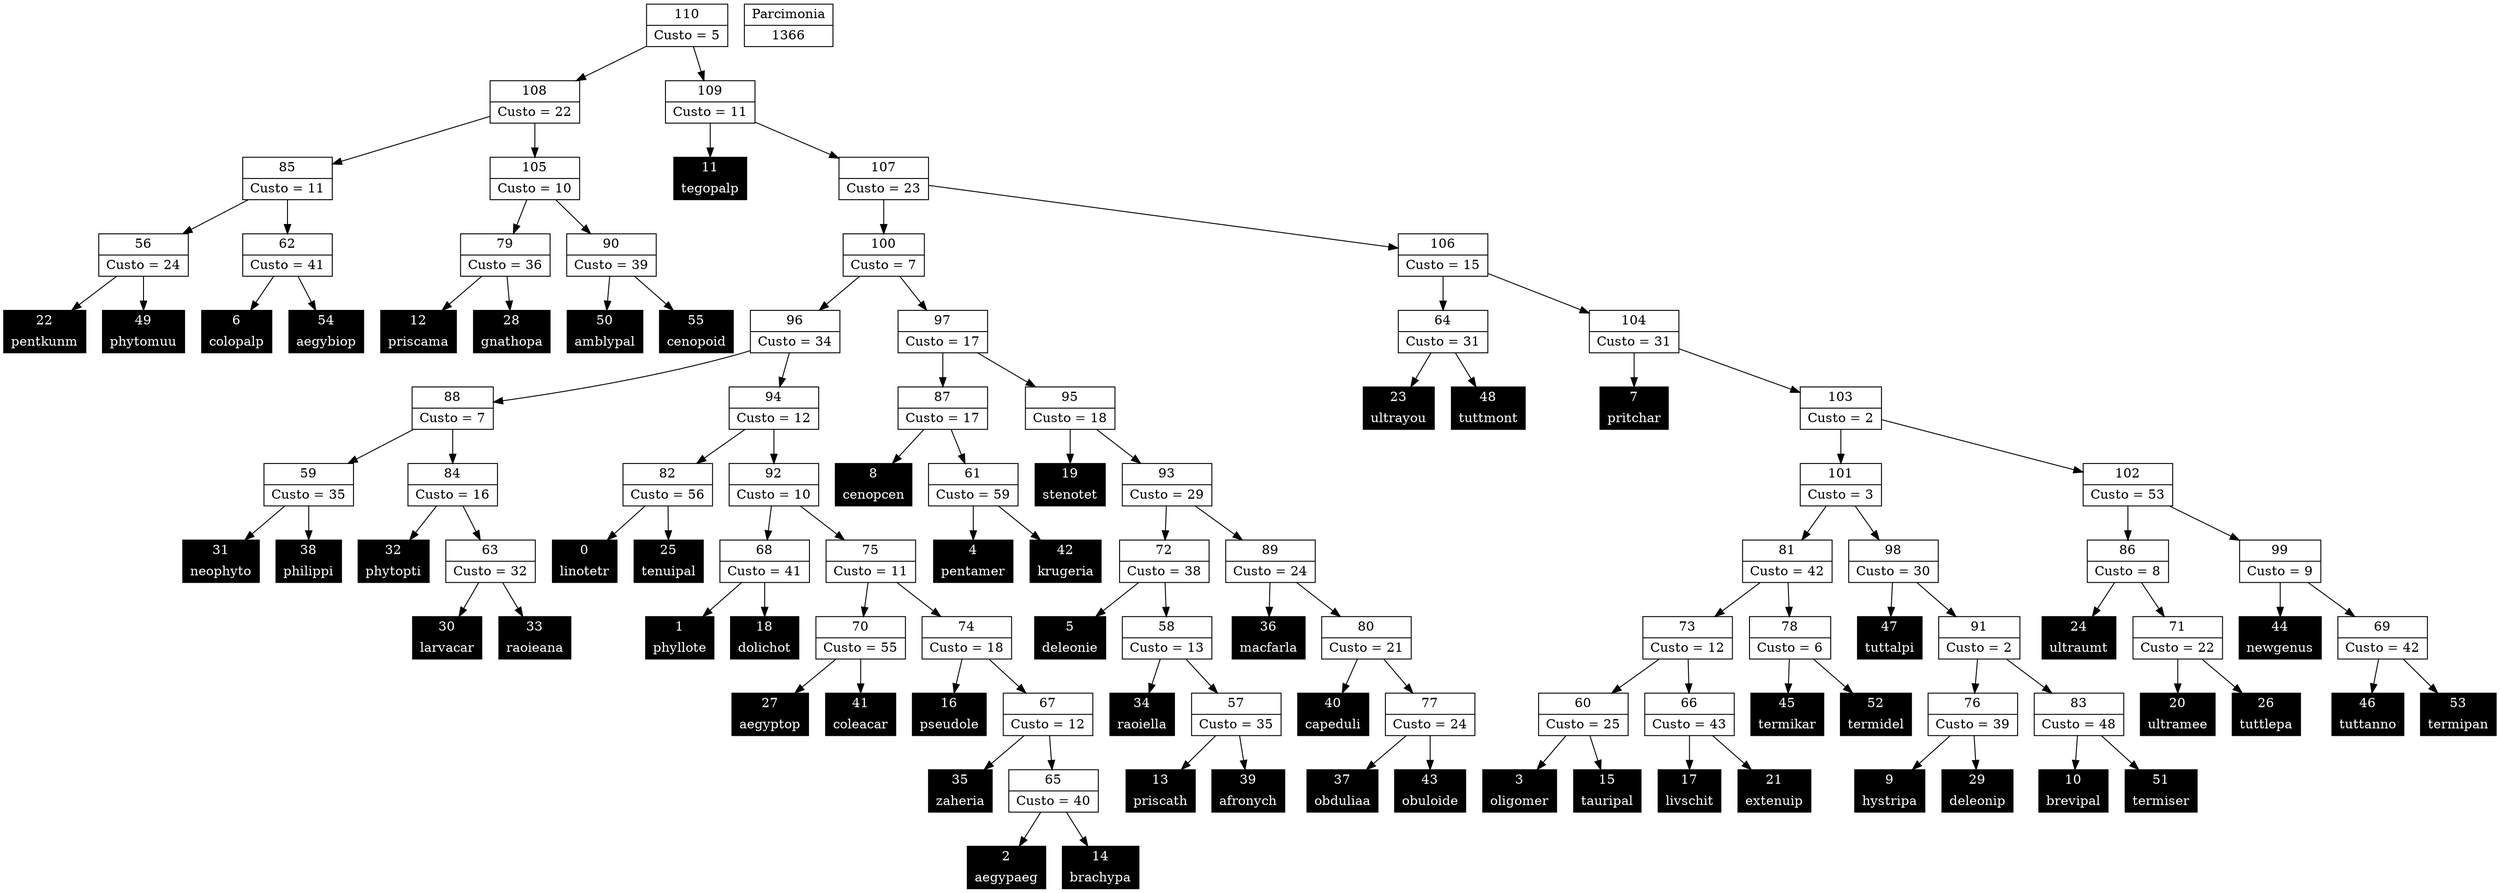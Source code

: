 Digraph G {
0 [shape="record", label="{0 | linotetr}",style=filled, color=black, fontcolor=white,fontsize=14, height=0.5]
1 [shape="record", label="{1 | phyllote}",style=filled, color=black, fontcolor=white,fontsize=14, height=0.5]
2 [shape="record", label="{2 | aegypaeg}",style=filled, color=black, fontcolor=white,fontsize=14, height=0.5]
3 [shape="record", label="{3 | oligomer}",style=filled, color=black, fontcolor=white,fontsize=14, height=0.5]
4 [shape="record", label="{4 | pentamer}",style=filled, color=black, fontcolor=white,fontsize=14, height=0.5]
5 [shape="record", label="{5 | deleonie}",style=filled, color=black, fontcolor=white,fontsize=14, height=0.5]
6 [shape="record", label="{6 | colopalp}",style=filled, color=black, fontcolor=white,fontsize=14, height=0.5]
7 [shape="record", label="{7 | pritchar}",style=filled, color=black, fontcolor=white,fontsize=14, height=0.5]
8 [shape="record", label="{8 | cenopcen}",style=filled, color=black, fontcolor=white,fontsize=14, height=0.5]
9 [shape="record", label="{9 | hystripa}",style=filled, color=black, fontcolor=white,fontsize=14, height=0.5]
10 [shape="record", label="{10 | brevipal}",style=filled, color=black, fontcolor=white,fontsize=14, height=0.5]
11 [shape="record", label="{11 | tegopalp}",style=filled, color=black, fontcolor=white,fontsize=14, height=0.5]
12 [shape="record", label="{12 | priscama}",style=filled, color=black, fontcolor=white,fontsize=14, height=0.5]
13 [shape="record", label="{13 | priscath}",style=filled, color=black, fontcolor=white,fontsize=14, height=0.5]
14 [shape="record", label="{14 | brachypa}",style=filled, color=black, fontcolor=white,fontsize=14, height=0.5]
15 [shape="record", label="{15 | tauripal}",style=filled, color=black, fontcolor=white,fontsize=14, height=0.5]
16 [shape="record", label="{16 | pseudole}",style=filled, color=black, fontcolor=white,fontsize=14, height=0.5]
17 [shape="record", label="{17 | livschit}",style=filled, color=black, fontcolor=white,fontsize=14, height=0.5]
18 [shape="record", label="{18 | dolichot}",style=filled, color=black, fontcolor=white,fontsize=14, height=0.5]
19 [shape="record", label="{19 | stenotet}",style=filled, color=black, fontcolor=white,fontsize=14, height=0.5]
20 [shape="record", label="{20 | ultramee}",style=filled, color=black, fontcolor=white,fontsize=14, height=0.5]
21 [shape="record", label="{21 | extenuip}",style=filled, color=black, fontcolor=white,fontsize=14, height=0.5]
22 [shape="record", label="{22 | pentkunm}",style=filled, color=black, fontcolor=white,fontsize=14, height=0.5]
23 [shape="record", label="{23 | ultrayou}",style=filled, color=black, fontcolor=white,fontsize=14, height=0.5]
24 [shape="record", label="{24 | ultraumt}",style=filled, color=black, fontcolor=white,fontsize=14, height=0.5]
25 [shape="record", label="{25 | tenuipal}",style=filled, color=black, fontcolor=white,fontsize=14, height=0.5]
26 [shape="record", label="{26 | tuttlepa}",style=filled, color=black, fontcolor=white,fontsize=14, height=0.5]
27 [shape="record", label="{27 | aegyptop}",style=filled, color=black, fontcolor=white,fontsize=14, height=0.5]
28 [shape="record", label="{28 | gnathopa}",style=filled, color=black, fontcolor=white,fontsize=14, height=0.5]
29 [shape="record", label="{29 | deleonip}",style=filled, color=black, fontcolor=white,fontsize=14, height=0.5]
30 [shape="record", label="{30 | larvacar}",style=filled, color=black, fontcolor=white,fontsize=14, height=0.5]
31 [shape="record", label="{31 | neophyto}",style=filled, color=black, fontcolor=white,fontsize=14, height=0.5]
32 [shape="record", label="{32 | phytopti}",style=filled, color=black, fontcolor=white,fontsize=14, height=0.5]
33 [shape="record", label="{33 | raoieana}",style=filled, color=black, fontcolor=white,fontsize=14, height=0.5]
34 [shape="record", label="{34 | raoiella}",style=filled, color=black, fontcolor=white,fontsize=14, height=0.5]
35 [shape="record", label="{35 | zaheria}",style=filled, color=black, fontcolor=white,fontsize=14, height=0.5]
36 [shape="record", label="{36 | macfarla}",style=filled, color=black, fontcolor=white,fontsize=14, height=0.5]
37 [shape="record", label="{37 | obduliaa}",style=filled, color=black, fontcolor=white,fontsize=14, height=0.5]
38 [shape="record", label="{38 | philippi}",style=filled, color=black, fontcolor=white,fontsize=14, height=0.5]
39 [shape="record", label="{39 | afronych}",style=filled, color=black, fontcolor=white,fontsize=14, height=0.5]
40 [shape="record", label="{40 | capeduli}",style=filled, color=black, fontcolor=white,fontsize=14, height=0.5]
41 [shape="record", label="{41 | coleacar}",style=filled, color=black, fontcolor=white,fontsize=14, height=0.5]
42 [shape="record", label="{42 | krugeria}",style=filled, color=black, fontcolor=white,fontsize=14, height=0.5]
43 [shape="record", label="{43 | obuloide}",style=filled, color=black, fontcolor=white,fontsize=14, height=0.5]
44 [shape="record", label="{44 | newgenus}",style=filled, color=black, fontcolor=white,fontsize=14, height=0.5]
45 [shape="record", label="{45 | termikar}",style=filled, color=black, fontcolor=white,fontsize=14, height=0.5]
46 [shape="record", label="{46 | tuttanno}",style=filled, color=black, fontcolor=white,fontsize=14, height=0.5]
47 [shape="record", label="{47 | tuttalpi}",style=filled, color=black, fontcolor=white,fontsize=14, height=0.5]
48 [shape="record", label="{48 | tuttmont}",style=filled, color=black, fontcolor=white,fontsize=14, height=0.5]
49 [shape="record", label="{49 | phytomuu}",style=filled, color=black, fontcolor=white,fontsize=14, height=0.5]
50 [shape="record", label="{50 | amblypal}",style=filled, color=black, fontcolor=white,fontsize=14, height=0.5]
51 [shape="record", label="{51 | termiser}",style=filled, color=black, fontcolor=white,fontsize=14, height=0.5]
52 [shape="record", label="{52 | termidel}",style=filled, color=black, fontcolor=white,fontsize=14, height=0.5]
53 [shape="record", label="{53 | termipan}",style=filled, color=black, fontcolor=white,fontsize=14, height=0.5]
54 [shape="record", label="{54 | aegybiop}",style=filled, color=black, fontcolor=white,fontsize=14, height=0.5]
55 [shape="record", label="{55 | cenopoid}",style=filled, color=black, fontcolor=white,fontsize=14, height=0.5]
56 [shape="record", label="{56|Custo = 24}"]
57 [shape="record", label="{57|Custo = 35}"]
58 [shape="record", label="{58|Custo = 13}"]
59 [shape="record", label="{59|Custo = 35}"]
60 [shape="record", label="{60|Custo = 25}"]
61 [shape="record", label="{61|Custo = 59}"]
62 [shape="record", label="{62|Custo = 41}"]
63 [shape="record", label="{63|Custo = 32}"]
64 [shape="record", label="{64|Custo = 31}"]
65 [shape="record", label="{65|Custo = 40}"]
66 [shape="record", label="{66|Custo = 43}"]
67 [shape="record", label="{67|Custo = 12}"]
68 [shape="record", label="{68|Custo = 41}"]
69 [shape="record", label="{69|Custo = 42}"]
70 [shape="record", label="{70|Custo = 55}"]
71 [shape="record", label="{71|Custo = 22}"]
72 [shape="record", label="{72|Custo = 38}"]
73 [shape="record", label="{73|Custo = 12}"]
74 [shape="record", label="{74|Custo = 18}"]
75 [shape="record", label="{75|Custo = 11}"]
76 [shape="record", label="{76|Custo = 39}"]
77 [shape="record", label="{77|Custo = 24}"]
78 [shape="record", label="{78|Custo = 6}"]
79 [shape="record", label="{79|Custo = 36}"]
80 [shape="record", label="{80|Custo = 21}"]
81 [shape="record", label="{81|Custo = 42}"]
82 [shape="record", label="{82|Custo = 56}"]
83 [shape="record", label="{83|Custo = 48}"]
84 [shape="record", label="{84|Custo = 16}"]
85 [shape="record", label="{85|Custo = 11}"]
86 [shape="record", label="{86|Custo = 8}"]
87 [shape="record", label="{87|Custo = 17}"]
88 [shape="record", label="{88|Custo = 7}"]
89 [shape="record", label="{89|Custo = 24}"]
90 [shape="record", label="{90|Custo = 39}"]
91 [shape="record", label="{91|Custo = 2}"]
92 [shape="record", label="{92|Custo = 10}"]
93 [shape="record", label="{93|Custo = 29}"]
94 [shape="record", label="{94|Custo = 12}"]
95 [shape="record", label="{95|Custo = 18}"]
96 [shape="record", label="{96|Custo = 34}"]
97 [shape="record", label="{97|Custo = 17}"]
98 [shape="record", label="{98|Custo = 30}"]
99 [shape="record", label="{99|Custo = 9}"]
100 [shape="record", label="{100|Custo = 7}"]
101 [shape="record", label="{101|Custo = 3}"]
102 [shape="record", label="{102|Custo = 53}"]
103 [shape="record", label="{103|Custo = 2}"]
104 [shape="record", label="{104|Custo = 31}"]
105 [shape="record", label="{105|Custo = 10}"]
106 [shape="record", label="{106|Custo = 15}"]
107 [shape="record", label="{107|Custo = 23}"]
108 [shape="record", label="{108|Custo = 22}"]
109 [shape="record", label="{109|Custo = 11}"]
110 [shape="record", label="{110|Custo = 5}"]

56->49
56->22
57->39
57->13
58->57
58->34
59->38
59->31
60->15
60->3
61->42
61->4
62->54
62->6
63->33
63->30
64->48
64->23
65->14
65->2
66->21
66->17
67->65
67->35
68->18
68->1
69->53
69->46
70->41
70->27
71->26
71->20
72->58
72->5
73->66
73->60
74->67
74->16
75->74
75->70
76->29
76->9
77->43
77->37
78->52
78->45
79->28
79->12
80->77
80->40
81->78
81->73
82->25
82->0
83->51
83->10
84->63
84->32
85->62
85->56
86->71
86->24
87->61
87->8
88->84
88->59
89->80
89->36
90->55
90->50
91->83
91->76
92->75
92->68
93->89
93->72
94->92
94->82
95->93
95->19
96->94
96->88
97->95
97->87
98->91
98->47
99->69
99->44
100->97
100->96
101->98
101->81
102->99
102->86
103->102
103->101
104->103
104->7
105->90
105->79
106->104
106->64
107->106
107->100
108->105
108->85
109->107
109->11
110->109
110->108

1366 [shape="record", label="{Parcimonia|1366}"]
}